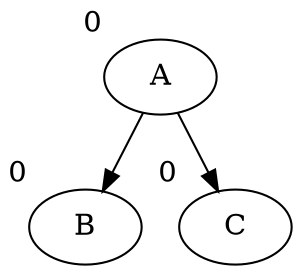 strict digraph {
    B [xlabel = "0"];
    A [xlabel = "0"];
    C [xlabel = "0"];
    A -> B;
    A -> C;

}
